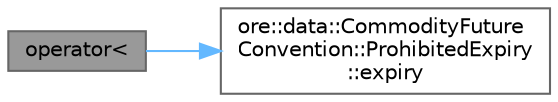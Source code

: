 digraph "operator&lt;"
{
 // INTERACTIVE_SVG=YES
 // LATEX_PDF_SIZE
  bgcolor="transparent";
  edge [fontname=Helvetica,fontsize=10,labelfontname=Helvetica,labelfontsize=10];
  node [fontname=Helvetica,fontsize=10,shape=box,height=0.2,width=0.4];
  rankdir="LR";
  Node1 [label="operator\<",height=0.2,width=0.4,color="gray40", fillcolor="grey60", style="filled", fontcolor="black",tooltip="Compare two prohibited expiries."];
  Node1 -> Node2 [color="steelblue1",style="solid"];
  Node2 [label="ore::data::CommodityFuture\lConvention::ProhibitedExpiry\l::expiry",height=0.2,width=0.4,color="grey40", fillcolor="white", style="filled",URL="$classore_1_1data_1_1_commodity_future_convention_1_1_prohibited_expiry.html#ab659f425d0b3fe0df9fea93fcaa168d3",tooltip=" "];
}
